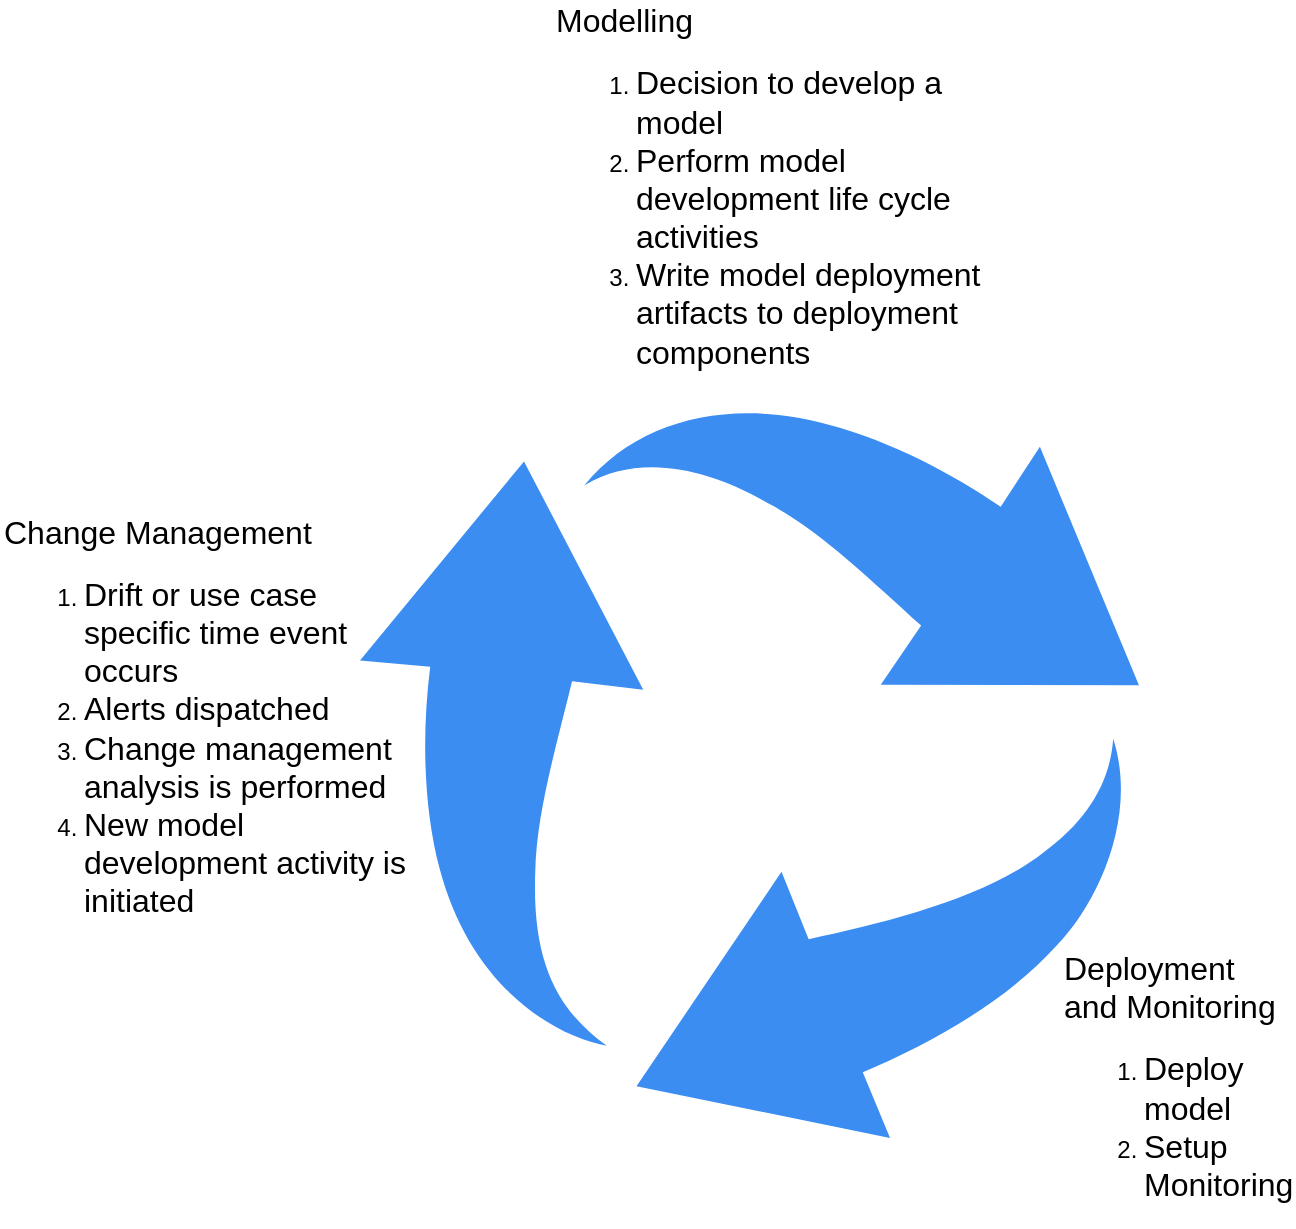 <mxfile version="21.6.8" type="device">
  <diagram name="Page-1" id="i96df4uW1POeBwxsulXD">
    <mxGraphModel dx="883" dy="1842" grid="1" gridSize="10" guides="1" tooltips="1" connect="1" arrows="1" fold="1" page="1" pageScale="1" pageWidth="827" pageHeight="1169" math="0" shadow="0">
      <root>
        <mxCell id="0" />
        <mxCell id="1" parent="0" />
        <mxCell id="zm3Ul1qDP3rAqVefwXVG-7" value="" style="group" vertex="1" connectable="0" parent="1">
          <mxGeometry x="20" y="-40" width="590" height="520" as="geometry" />
        </mxCell>
        <mxCell id="zm3Ul1qDP3rAqVefwXVG-1" value="" style="sketch=0;html=1;aspect=fixed;strokeColor=none;shadow=0;fillColor=#3B8DF1;verticalAlign=top;labelPosition=center;verticalLabelPosition=bottom;shape=mxgraph.gcp2.arrow_cycle" vertex="1" parent="zm3Ul1qDP3rAqVefwXVG-7">
          <mxGeometry x="180" y="150" width="389.47" height="370" as="geometry" />
        </mxCell>
        <mxCell id="zm3Ul1qDP3rAqVefwXVG-2" value="&lt;div&gt;&lt;span style=&quot;font-size: 16px;&quot;&gt;Modelling&lt;/span&gt;&lt;/div&gt;&lt;ol&gt;&lt;li&gt;&lt;span style=&quot;font-size: 16px;&quot;&gt;Decision to develop a model&lt;/span&gt;&lt;/li&gt;&lt;li&gt;&lt;span style=&quot;font-size: 16px;&quot;&gt;Perform model development life cycle activities&lt;/span&gt;&lt;/li&gt;&lt;li&gt;&lt;span style=&quot;font-size: 16px;&quot;&gt;Write model deployment artifacts to deployment components&lt;/span&gt;&lt;/li&gt;&lt;/ol&gt;" style="text;html=1;strokeColor=none;fillColor=none;align=left;verticalAlign=middle;whiteSpace=wrap;rounded=0;" vertex="1" parent="zm3Ul1qDP3rAqVefwXVG-7">
          <mxGeometry x="276" width="236" height="100" as="geometry" />
        </mxCell>
        <mxCell id="zm3Ul1qDP3rAqVefwXVG-3" value="&lt;div&gt;&lt;span style=&quot;font-size: 16px;&quot;&gt;Deployment and Monitoring&lt;/span&gt;&lt;/div&gt;&lt;ol&gt;&lt;li style=&quot;border-color: var(--border-color);&quot;&gt;&lt;font style=&quot;border-color: var(--border-color); font-size: 16px;&quot;&gt;Deploy model&lt;/font&gt;&lt;/li&gt;&lt;li style=&quot;border-color: var(--border-color);&quot;&gt;&lt;font style=&quot;border-color: var(--border-color); font-size: 16px;&quot;&gt;Setup Monitoring&lt;/font&gt;&lt;/li&gt;&lt;/ol&gt;" style="text;html=1;strokeColor=none;fillColor=none;align=left;verticalAlign=middle;whiteSpace=wrap;rounded=0;" vertex="1" parent="zm3Ul1qDP3rAqVefwXVG-7">
          <mxGeometry x="530" y="480" width="60" height="30" as="geometry" />
        </mxCell>
        <mxCell id="zm3Ul1qDP3rAqVefwXVG-4" value="&lt;div&gt;&lt;span style=&quot;font-size: 16px;&quot;&gt;Change Management&lt;/span&gt;&lt;/div&gt;&lt;ol&gt;&lt;li&gt;&lt;font style=&quot;font-size: 16px;&quot;&gt;Drift or use case specific time event occurs&lt;/font&gt;&lt;/li&gt;&lt;li&gt;&lt;span style=&quot;font-size: 16px;&quot;&gt;Alerts dispatched&lt;/span&gt;&lt;/li&gt;&lt;li&gt;&lt;span style=&quot;font-size: 16px;&quot;&gt;Change management analysis is performed&lt;/span&gt;&lt;/li&gt;&lt;li&gt;&lt;span style=&quot;font-size: 16px;&quot;&gt;New model development activity is initiated&lt;/span&gt;&lt;/li&gt;&lt;/ol&gt;" style="text;html=1;strokeColor=none;fillColor=none;align=left;verticalAlign=middle;whiteSpace=wrap;rounded=0;" vertex="1" parent="zm3Ul1qDP3rAqVefwXVG-7">
          <mxGeometry y="300" width="210" height="30" as="geometry" />
        </mxCell>
      </root>
    </mxGraphModel>
  </diagram>
</mxfile>
